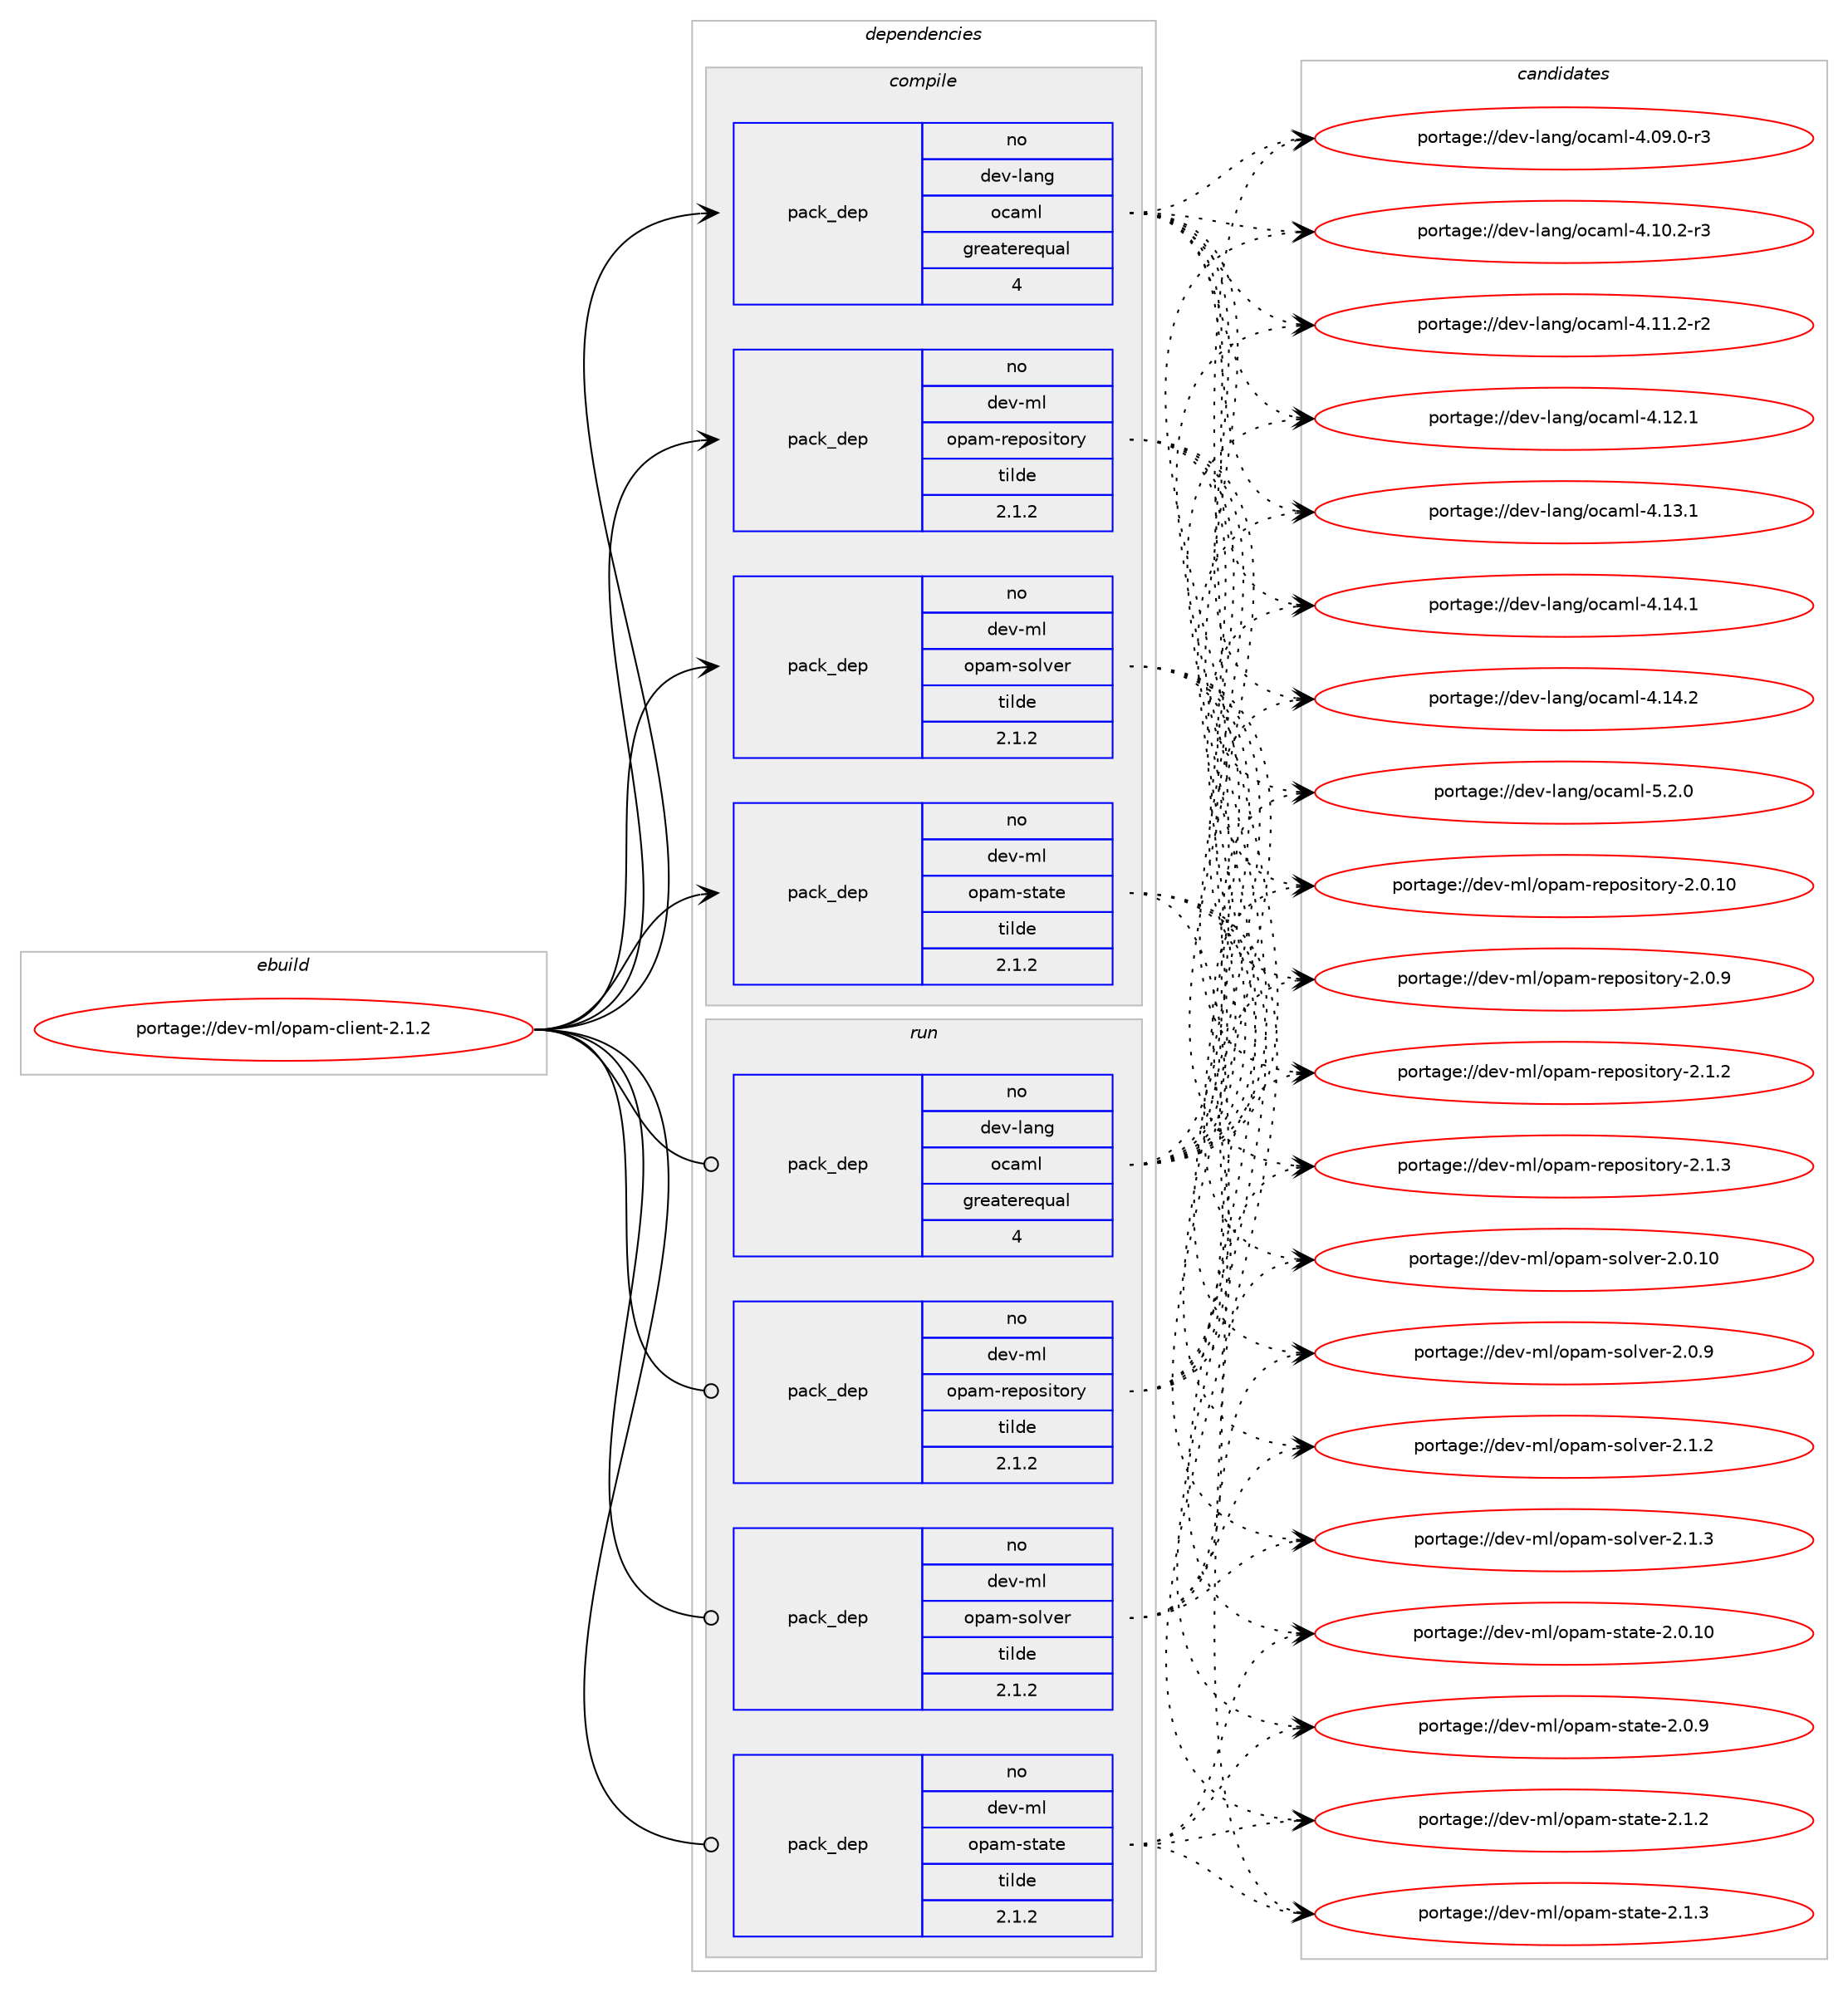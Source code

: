 digraph prolog {

# *************
# Graph options
# *************

newrank=true;
concentrate=true;
compound=true;
graph [rankdir=LR,fontname=Helvetica,fontsize=10,ranksep=1.5];#, ranksep=2.5, nodesep=0.2];
edge  [arrowhead=vee];
node  [fontname=Helvetica,fontsize=10];

# **********
# The ebuild
# **********

subgraph cluster_leftcol {
color=gray;
rank=same;
label=<<i>ebuild</i>>;
id [label="portage://dev-ml/opam-client-2.1.2", color=red, width=4, href="../dev-ml/opam-client-2.1.2.svg"];
}

# ****************
# The dependencies
# ****************

subgraph cluster_midcol {
color=gray;
label=<<i>dependencies</i>>;
subgraph cluster_compile {
fillcolor="#eeeeee";
style=filled;
label=<<i>compile</i>>;
subgraph pack31092 {
dependency61113 [label=<<TABLE BORDER="0" CELLBORDER="1" CELLSPACING="0" CELLPADDING="4" WIDTH="220"><TR><TD ROWSPAN="6" CELLPADDING="30">pack_dep</TD></TR><TR><TD WIDTH="110">no</TD></TR><TR><TD>dev-lang</TD></TR><TR><TD>ocaml</TD></TR><TR><TD>greaterequal</TD></TR><TR><TD>4</TD></TR></TABLE>>, shape=none, color=blue];
}
id:e -> dependency61113:w [weight=20,style="solid",arrowhead="vee"];
# *** BEGIN UNKNOWN DEPENDENCY TYPE (TODO) ***
# id -> package_dependency(portage://dev-ml/opam-client-2.1.2,install,no,dev-ml,cmdliner,none,[,,],any_same_slot,[])
# *** END UNKNOWN DEPENDENCY TYPE (TODO) ***

# *** BEGIN UNKNOWN DEPENDENCY TYPE (TODO) ***
# id -> package_dependency(portage://dev-ml/opam-client-2.1.2,install,no,dev-ml,dune,none,[,,],any_same_slot,[])
# *** END UNKNOWN DEPENDENCY TYPE (TODO) ***

# *** BEGIN UNKNOWN DEPENDENCY TYPE (TODO) ***
# id -> package_dependency(portage://dev-ml/opam-client-2.1.2,install,no,dev-ml,opam-file-format,none,[,,],any_same_slot,[])
# *** END UNKNOWN DEPENDENCY TYPE (TODO) ***

subgraph pack31093 {
dependency61114 [label=<<TABLE BORDER="0" CELLBORDER="1" CELLSPACING="0" CELLPADDING="4" WIDTH="220"><TR><TD ROWSPAN="6" CELLPADDING="30">pack_dep</TD></TR><TR><TD WIDTH="110">no</TD></TR><TR><TD>dev-ml</TD></TR><TR><TD>opam-repository</TD></TR><TR><TD>tilde</TD></TR><TR><TD>2.1.2</TD></TR></TABLE>>, shape=none, color=blue];
}
id:e -> dependency61114:w [weight=20,style="solid",arrowhead="vee"];
subgraph pack31094 {
dependency61115 [label=<<TABLE BORDER="0" CELLBORDER="1" CELLSPACING="0" CELLPADDING="4" WIDTH="220"><TR><TD ROWSPAN="6" CELLPADDING="30">pack_dep</TD></TR><TR><TD WIDTH="110">no</TD></TR><TR><TD>dev-ml</TD></TR><TR><TD>opam-solver</TD></TR><TR><TD>tilde</TD></TR><TR><TD>2.1.2</TD></TR></TABLE>>, shape=none, color=blue];
}
id:e -> dependency61115:w [weight=20,style="solid",arrowhead="vee"];
subgraph pack31095 {
dependency61116 [label=<<TABLE BORDER="0" CELLBORDER="1" CELLSPACING="0" CELLPADDING="4" WIDTH="220"><TR><TD ROWSPAN="6" CELLPADDING="30">pack_dep</TD></TR><TR><TD WIDTH="110">no</TD></TR><TR><TD>dev-ml</TD></TR><TR><TD>opam-state</TD></TR><TR><TD>tilde</TD></TR><TR><TD>2.1.2</TD></TR></TABLE>>, shape=none, color=blue];
}
id:e -> dependency61116:w [weight=20,style="solid",arrowhead="vee"];
# *** BEGIN UNKNOWN DEPENDENCY TYPE (TODO) ***
# id -> package_dependency(portage://dev-ml/opam-client-2.1.2,install,no,dev-ml,re,none,[,,],any_same_slot,[])
# *** END UNKNOWN DEPENDENCY TYPE (TODO) ***

}
subgraph cluster_compileandrun {
fillcolor="#eeeeee";
style=filled;
label=<<i>compile and run</i>>;
}
subgraph cluster_run {
fillcolor="#eeeeee";
style=filled;
label=<<i>run</i>>;
subgraph pack31096 {
dependency61117 [label=<<TABLE BORDER="0" CELLBORDER="1" CELLSPACING="0" CELLPADDING="4" WIDTH="220"><TR><TD ROWSPAN="6" CELLPADDING="30">pack_dep</TD></TR><TR><TD WIDTH="110">no</TD></TR><TR><TD>dev-lang</TD></TR><TR><TD>ocaml</TD></TR><TR><TD>greaterequal</TD></TR><TR><TD>4</TD></TR></TABLE>>, shape=none, color=blue];
}
id:e -> dependency61117:w [weight=20,style="solid",arrowhead="odot"];
# *** BEGIN UNKNOWN DEPENDENCY TYPE (TODO) ***
# id -> package_dependency(portage://dev-ml/opam-client-2.1.2,run,no,dev-ml,cmdliner,none,[,,],any_same_slot,[])
# *** END UNKNOWN DEPENDENCY TYPE (TODO) ***

# *** BEGIN UNKNOWN DEPENDENCY TYPE (TODO) ***
# id -> package_dependency(portage://dev-ml/opam-client-2.1.2,run,no,dev-ml,dune,none,[,,],any_same_slot,[])
# *** END UNKNOWN DEPENDENCY TYPE (TODO) ***

# *** BEGIN UNKNOWN DEPENDENCY TYPE (TODO) ***
# id -> package_dependency(portage://dev-ml/opam-client-2.1.2,run,no,dev-ml,opam-file-format,none,[,,],any_same_slot,[])
# *** END UNKNOWN DEPENDENCY TYPE (TODO) ***

subgraph pack31097 {
dependency61118 [label=<<TABLE BORDER="0" CELLBORDER="1" CELLSPACING="0" CELLPADDING="4" WIDTH="220"><TR><TD ROWSPAN="6" CELLPADDING="30">pack_dep</TD></TR><TR><TD WIDTH="110">no</TD></TR><TR><TD>dev-ml</TD></TR><TR><TD>opam-repository</TD></TR><TR><TD>tilde</TD></TR><TR><TD>2.1.2</TD></TR></TABLE>>, shape=none, color=blue];
}
id:e -> dependency61118:w [weight=20,style="solid",arrowhead="odot"];
subgraph pack31098 {
dependency61119 [label=<<TABLE BORDER="0" CELLBORDER="1" CELLSPACING="0" CELLPADDING="4" WIDTH="220"><TR><TD ROWSPAN="6" CELLPADDING="30">pack_dep</TD></TR><TR><TD WIDTH="110">no</TD></TR><TR><TD>dev-ml</TD></TR><TR><TD>opam-solver</TD></TR><TR><TD>tilde</TD></TR><TR><TD>2.1.2</TD></TR></TABLE>>, shape=none, color=blue];
}
id:e -> dependency61119:w [weight=20,style="solid",arrowhead="odot"];
subgraph pack31099 {
dependency61120 [label=<<TABLE BORDER="0" CELLBORDER="1" CELLSPACING="0" CELLPADDING="4" WIDTH="220"><TR><TD ROWSPAN="6" CELLPADDING="30">pack_dep</TD></TR><TR><TD WIDTH="110">no</TD></TR><TR><TD>dev-ml</TD></TR><TR><TD>opam-state</TD></TR><TR><TD>tilde</TD></TR><TR><TD>2.1.2</TD></TR></TABLE>>, shape=none, color=blue];
}
id:e -> dependency61120:w [weight=20,style="solid",arrowhead="odot"];
# *** BEGIN UNKNOWN DEPENDENCY TYPE (TODO) ***
# id -> package_dependency(portage://dev-ml/opam-client-2.1.2,run,no,dev-ml,re,none,[,,],any_same_slot,[])
# *** END UNKNOWN DEPENDENCY TYPE (TODO) ***

}
}

# **************
# The candidates
# **************

subgraph cluster_choices {
rank=same;
color=gray;
label=<<i>candidates</i>>;

subgraph choice31092 {
color=black;
nodesep=1;
choice1001011184510897110103471119997109108455246485746484511451 [label="portage://dev-lang/ocaml-4.09.0-r3", color=red, width=4,href="../dev-lang/ocaml-4.09.0-r3.svg"];
choice1001011184510897110103471119997109108455246494846504511451 [label="portage://dev-lang/ocaml-4.10.2-r3", color=red, width=4,href="../dev-lang/ocaml-4.10.2-r3.svg"];
choice1001011184510897110103471119997109108455246494946504511450 [label="portage://dev-lang/ocaml-4.11.2-r2", color=red, width=4,href="../dev-lang/ocaml-4.11.2-r2.svg"];
choice100101118451089711010347111999710910845524649504649 [label="portage://dev-lang/ocaml-4.12.1", color=red, width=4,href="../dev-lang/ocaml-4.12.1.svg"];
choice100101118451089711010347111999710910845524649514649 [label="portage://dev-lang/ocaml-4.13.1", color=red, width=4,href="../dev-lang/ocaml-4.13.1.svg"];
choice100101118451089711010347111999710910845524649524649 [label="portage://dev-lang/ocaml-4.14.1", color=red, width=4,href="../dev-lang/ocaml-4.14.1.svg"];
choice100101118451089711010347111999710910845524649524650 [label="portage://dev-lang/ocaml-4.14.2", color=red, width=4,href="../dev-lang/ocaml-4.14.2.svg"];
choice1001011184510897110103471119997109108455346504648 [label="portage://dev-lang/ocaml-5.2.0", color=red, width=4,href="../dev-lang/ocaml-5.2.0.svg"];
dependency61113:e -> choice1001011184510897110103471119997109108455246485746484511451:w [style=dotted,weight="100"];
dependency61113:e -> choice1001011184510897110103471119997109108455246494846504511451:w [style=dotted,weight="100"];
dependency61113:e -> choice1001011184510897110103471119997109108455246494946504511450:w [style=dotted,weight="100"];
dependency61113:e -> choice100101118451089711010347111999710910845524649504649:w [style=dotted,weight="100"];
dependency61113:e -> choice100101118451089711010347111999710910845524649514649:w [style=dotted,weight="100"];
dependency61113:e -> choice100101118451089711010347111999710910845524649524649:w [style=dotted,weight="100"];
dependency61113:e -> choice100101118451089711010347111999710910845524649524650:w [style=dotted,weight="100"];
dependency61113:e -> choice1001011184510897110103471119997109108455346504648:w [style=dotted,weight="100"];
}
subgraph choice31093 {
color=black;
nodesep=1;
choice1001011184510910847111112971094511410111211111510511611111412145504648464948 [label="portage://dev-ml/opam-repository-2.0.10", color=red, width=4,href="../dev-ml/opam-repository-2.0.10.svg"];
choice10010111845109108471111129710945114101112111115105116111114121455046484657 [label="portage://dev-ml/opam-repository-2.0.9", color=red, width=4,href="../dev-ml/opam-repository-2.0.9.svg"];
choice10010111845109108471111129710945114101112111115105116111114121455046494650 [label="portage://dev-ml/opam-repository-2.1.2", color=red, width=4,href="../dev-ml/opam-repository-2.1.2.svg"];
choice10010111845109108471111129710945114101112111115105116111114121455046494651 [label="portage://dev-ml/opam-repository-2.1.3", color=red, width=4,href="../dev-ml/opam-repository-2.1.3.svg"];
dependency61114:e -> choice1001011184510910847111112971094511410111211111510511611111412145504648464948:w [style=dotted,weight="100"];
dependency61114:e -> choice10010111845109108471111129710945114101112111115105116111114121455046484657:w [style=dotted,weight="100"];
dependency61114:e -> choice10010111845109108471111129710945114101112111115105116111114121455046494650:w [style=dotted,weight="100"];
dependency61114:e -> choice10010111845109108471111129710945114101112111115105116111114121455046494651:w [style=dotted,weight="100"];
}
subgraph choice31094 {
color=black;
nodesep=1;
choice1001011184510910847111112971094511511110811810111445504648464948 [label="portage://dev-ml/opam-solver-2.0.10", color=red, width=4,href="../dev-ml/opam-solver-2.0.10.svg"];
choice10010111845109108471111129710945115111108118101114455046484657 [label="portage://dev-ml/opam-solver-2.0.9", color=red, width=4,href="../dev-ml/opam-solver-2.0.9.svg"];
choice10010111845109108471111129710945115111108118101114455046494650 [label="portage://dev-ml/opam-solver-2.1.2", color=red, width=4,href="../dev-ml/opam-solver-2.1.2.svg"];
choice10010111845109108471111129710945115111108118101114455046494651 [label="portage://dev-ml/opam-solver-2.1.3", color=red, width=4,href="../dev-ml/opam-solver-2.1.3.svg"];
dependency61115:e -> choice1001011184510910847111112971094511511110811810111445504648464948:w [style=dotted,weight="100"];
dependency61115:e -> choice10010111845109108471111129710945115111108118101114455046484657:w [style=dotted,weight="100"];
dependency61115:e -> choice10010111845109108471111129710945115111108118101114455046494650:w [style=dotted,weight="100"];
dependency61115:e -> choice10010111845109108471111129710945115111108118101114455046494651:w [style=dotted,weight="100"];
}
subgraph choice31095 {
color=black;
nodesep=1;
choice100101118451091084711111297109451151169711610145504648464948 [label="portage://dev-ml/opam-state-2.0.10", color=red, width=4,href="../dev-ml/opam-state-2.0.10.svg"];
choice1001011184510910847111112971094511511697116101455046484657 [label="portage://dev-ml/opam-state-2.0.9", color=red, width=4,href="../dev-ml/opam-state-2.0.9.svg"];
choice1001011184510910847111112971094511511697116101455046494650 [label="portage://dev-ml/opam-state-2.1.2", color=red, width=4,href="../dev-ml/opam-state-2.1.2.svg"];
choice1001011184510910847111112971094511511697116101455046494651 [label="portage://dev-ml/opam-state-2.1.3", color=red, width=4,href="../dev-ml/opam-state-2.1.3.svg"];
dependency61116:e -> choice100101118451091084711111297109451151169711610145504648464948:w [style=dotted,weight="100"];
dependency61116:e -> choice1001011184510910847111112971094511511697116101455046484657:w [style=dotted,weight="100"];
dependency61116:e -> choice1001011184510910847111112971094511511697116101455046494650:w [style=dotted,weight="100"];
dependency61116:e -> choice1001011184510910847111112971094511511697116101455046494651:w [style=dotted,weight="100"];
}
subgraph choice31096 {
color=black;
nodesep=1;
choice1001011184510897110103471119997109108455246485746484511451 [label="portage://dev-lang/ocaml-4.09.0-r3", color=red, width=4,href="../dev-lang/ocaml-4.09.0-r3.svg"];
choice1001011184510897110103471119997109108455246494846504511451 [label="portage://dev-lang/ocaml-4.10.2-r3", color=red, width=4,href="../dev-lang/ocaml-4.10.2-r3.svg"];
choice1001011184510897110103471119997109108455246494946504511450 [label="portage://dev-lang/ocaml-4.11.2-r2", color=red, width=4,href="../dev-lang/ocaml-4.11.2-r2.svg"];
choice100101118451089711010347111999710910845524649504649 [label="portage://dev-lang/ocaml-4.12.1", color=red, width=4,href="../dev-lang/ocaml-4.12.1.svg"];
choice100101118451089711010347111999710910845524649514649 [label="portage://dev-lang/ocaml-4.13.1", color=red, width=4,href="../dev-lang/ocaml-4.13.1.svg"];
choice100101118451089711010347111999710910845524649524649 [label="portage://dev-lang/ocaml-4.14.1", color=red, width=4,href="../dev-lang/ocaml-4.14.1.svg"];
choice100101118451089711010347111999710910845524649524650 [label="portage://dev-lang/ocaml-4.14.2", color=red, width=4,href="../dev-lang/ocaml-4.14.2.svg"];
choice1001011184510897110103471119997109108455346504648 [label="portage://dev-lang/ocaml-5.2.0", color=red, width=4,href="../dev-lang/ocaml-5.2.0.svg"];
dependency61117:e -> choice1001011184510897110103471119997109108455246485746484511451:w [style=dotted,weight="100"];
dependency61117:e -> choice1001011184510897110103471119997109108455246494846504511451:w [style=dotted,weight="100"];
dependency61117:e -> choice1001011184510897110103471119997109108455246494946504511450:w [style=dotted,weight="100"];
dependency61117:e -> choice100101118451089711010347111999710910845524649504649:w [style=dotted,weight="100"];
dependency61117:e -> choice100101118451089711010347111999710910845524649514649:w [style=dotted,weight="100"];
dependency61117:e -> choice100101118451089711010347111999710910845524649524649:w [style=dotted,weight="100"];
dependency61117:e -> choice100101118451089711010347111999710910845524649524650:w [style=dotted,weight="100"];
dependency61117:e -> choice1001011184510897110103471119997109108455346504648:w [style=dotted,weight="100"];
}
subgraph choice31097 {
color=black;
nodesep=1;
choice1001011184510910847111112971094511410111211111510511611111412145504648464948 [label="portage://dev-ml/opam-repository-2.0.10", color=red, width=4,href="../dev-ml/opam-repository-2.0.10.svg"];
choice10010111845109108471111129710945114101112111115105116111114121455046484657 [label="portage://dev-ml/opam-repository-2.0.9", color=red, width=4,href="../dev-ml/opam-repository-2.0.9.svg"];
choice10010111845109108471111129710945114101112111115105116111114121455046494650 [label="portage://dev-ml/opam-repository-2.1.2", color=red, width=4,href="../dev-ml/opam-repository-2.1.2.svg"];
choice10010111845109108471111129710945114101112111115105116111114121455046494651 [label="portage://dev-ml/opam-repository-2.1.3", color=red, width=4,href="../dev-ml/opam-repository-2.1.3.svg"];
dependency61118:e -> choice1001011184510910847111112971094511410111211111510511611111412145504648464948:w [style=dotted,weight="100"];
dependency61118:e -> choice10010111845109108471111129710945114101112111115105116111114121455046484657:w [style=dotted,weight="100"];
dependency61118:e -> choice10010111845109108471111129710945114101112111115105116111114121455046494650:w [style=dotted,weight="100"];
dependency61118:e -> choice10010111845109108471111129710945114101112111115105116111114121455046494651:w [style=dotted,weight="100"];
}
subgraph choice31098 {
color=black;
nodesep=1;
choice1001011184510910847111112971094511511110811810111445504648464948 [label="portage://dev-ml/opam-solver-2.0.10", color=red, width=4,href="../dev-ml/opam-solver-2.0.10.svg"];
choice10010111845109108471111129710945115111108118101114455046484657 [label="portage://dev-ml/opam-solver-2.0.9", color=red, width=4,href="../dev-ml/opam-solver-2.0.9.svg"];
choice10010111845109108471111129710945115111108118101114455046494650 [label="portage://dev-ml/opam-solver-2.1.2", color=red, width=4,href="../dev-ml/opam-solver-2.1.2.svg"];
choice10010111845109108471111129710945115111108118101114455046494651 [label="portage://dev-ml/opam-solver-2.1.3", color=red, width=4,href="../dev-ml/opam-solver-2.1.3.svg"];
dependency61119:e -> choice1001011184510910847111112971094511511110811810111445504648464948:w [style=dotted,weight="100"];
dependency61119:e -> choice10010111845109108471111129710945115111108118101114455046484657:w [style=dotted,weight="100"];
dependency61119:e -> choice10010111845109108471111129710945115111108118101114455046494650:w [style=dotted,weight="100"];
dependency61119:e -> choice10010111845109108471111129710945115111108118101114455046494651:w [style=dotted,weight="100"];
}
subgraph choice31099 {
color=black;
nodesep=1;
choice100101118451091084711111297109451151169711610145504648464948 [label="portage://dev-ml/opam-state-2.0.10", color=red, width=4,href="../dev-ml/opam-state-2.0.10.svg"];
choice1001011184510910847111112971094511511697116101455046484657 [label="portage://dev-ml/opam-state-2.0.9", color=red, width=4,href="../dev-ml/opam-state-2.0.9.svg"];
choice1001011184510910847111112971094511511697116101455046494650 [label="portage://dev-ml/opam-state-2.1.2", color=red, width=4,href="../dev-ml/opam-state-2.1.2.svg"];
choice1001011184510910847111112971094511511697116101455046494651 [label="portage://dev-ml/opam-state-2.1.3", color=red, width=4,href="../dev-ml/opam-state-2.1.3.svg"];
dependency61120:e -> choice100101118451091084711111297109451151169711610145504648464948:w [style=dotted,weight="100"];
dependency61120:e -> choice1001011184510910847111112971094511511697116101455046484657:w [style=dotted,weight="100"];
dependency61120:e -> choice1001011184510910847111112971094511511697116101455046494650:w [style=dotted,weight="100"];
dependency61120:e -> choice1001011184510910847111112971094511511697116101455046494651:w [style=dotted,weight="100"];
}
}

}
